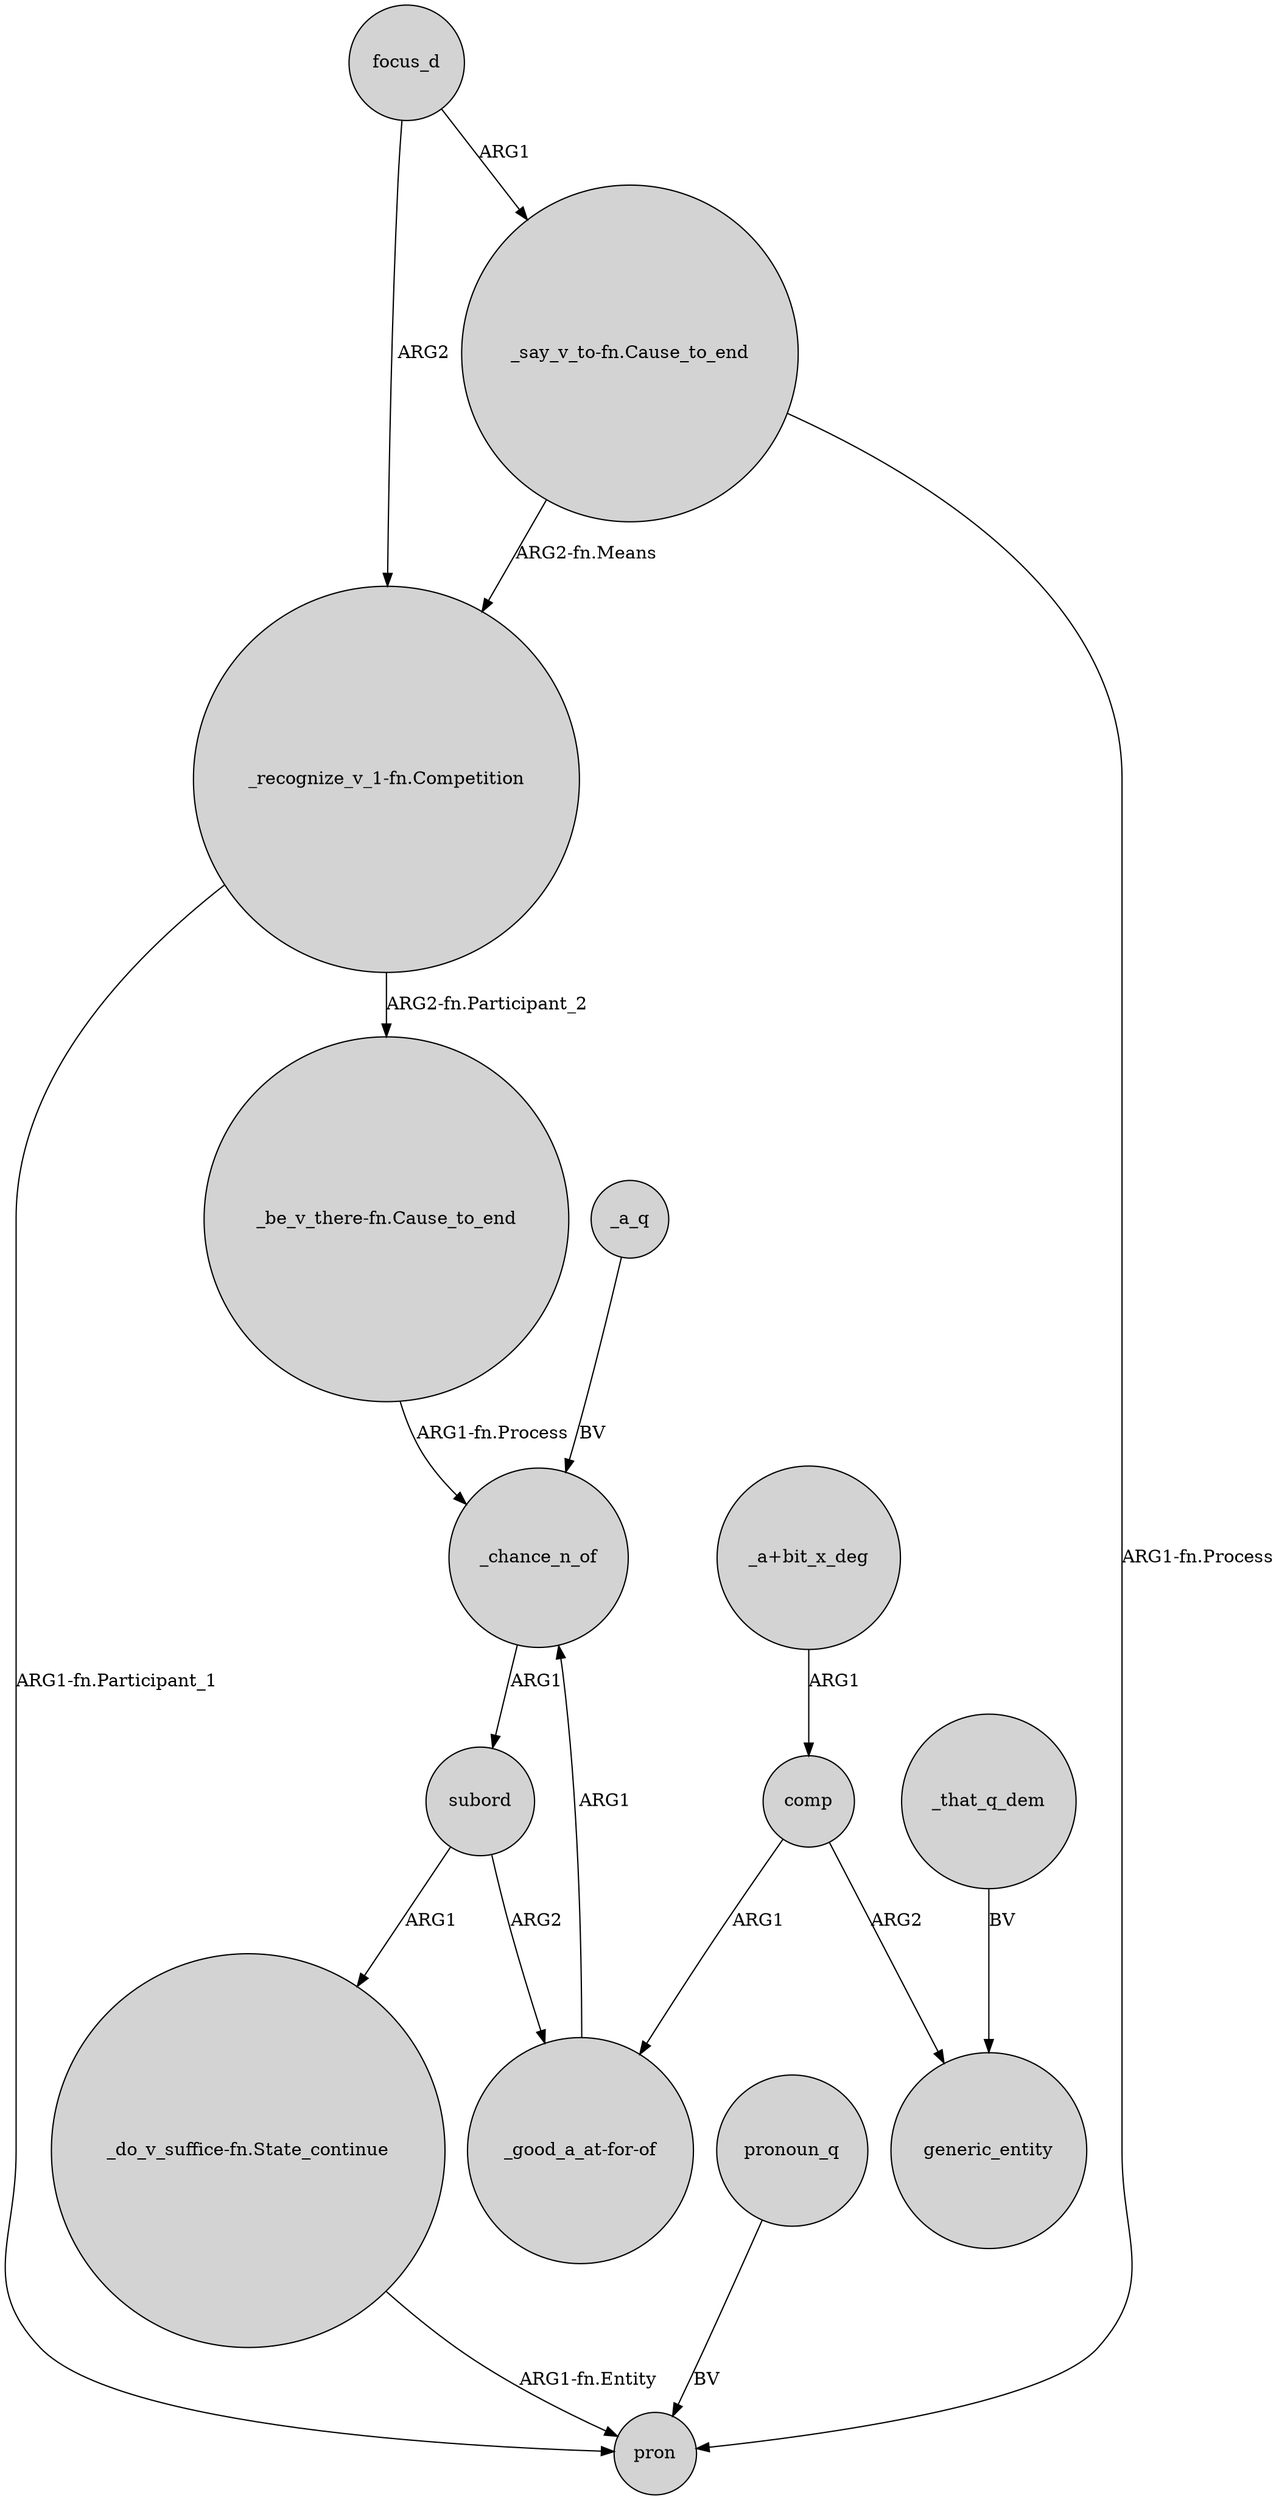 digraph {
	node [shape=circle style=filled]
	focus_d -> "_recognize_v_1-fn.Competition" [label=ARG2]
	"_recognize_v_1-fn.Competition" -> pron [label="ARG1-fn.Participant_1"]
	"_good_a_at-for-of" -> _chance_n_of [label=ARG1]
	comp -> generic_entity [label=ARG2]
	_a_q -> _chance_n_of [label=BV]
	subord -> "_good_a_at-for-of" [label=ARG2]
	_that_q_dem -> generic_entity [label=BV]
	"_say_v_to-fn.Cause_to_end" -> pron [label="ARG1-fn.Process"]
	comp -> "_good_a_at-for-of" [label=ARG1]
	subord -> "_do_v_suffice-fn.State_continue" [label=ARG1]
	focus_d -> "_say_v_to-fn.Cause_to_end" [label=ARG1]
	"_a+bit_x_deg" -> comp [label=ARG1]
	"_do_v_suffice-fn.State_continue" -> pron [label="ARG1-fn.Entity"]
	pronoun_q -> pron [label=BV]
	"_say_v_to-fn.Cause_to_end" -> "_recognize_v_1-fn.Competition" [label="ARG2-fn.Means"]
	"_recognize_v_1-fn.Competition" -> "_be_v_there-fn.Cause_to_end" [label="ARG2-fn.Participant_2"]
	"_be_v_there-fn.Cause_to_end" -> _chance_n_of [label="ARG1-fn.Process"]
	_chance_n_of -> subord [label=ARG1]
}
